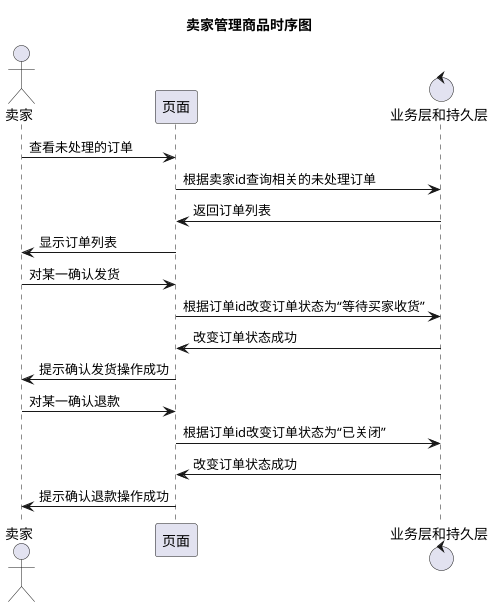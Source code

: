 @startuml

title 卖家管理商品时序图

actor 卖家 as seller
participant 页面 as view
control 业务层和持久层 as sc

seller -> view : 查看未处理的订单
view   -> sc   : 根据卖家id查询相关的未处理订单
sc     -> view : 返回订单列表
seller <- view : 显示订单列表

seller -> view : 对某一确认发货
view   -> sc   : 根据订单id改变订单状态为“等待买家收货”
sc     -> view : 改变订单状态成功
seller <- view : 提示确认发货操作成功

seller -> view : 对某一确认退款
view   -> sc   : 根据订单id改变订单状态为“已关闭”
sc     -> view : 改变订单状态成功
seller <- view : 提示确认退款操作成功

@enduml